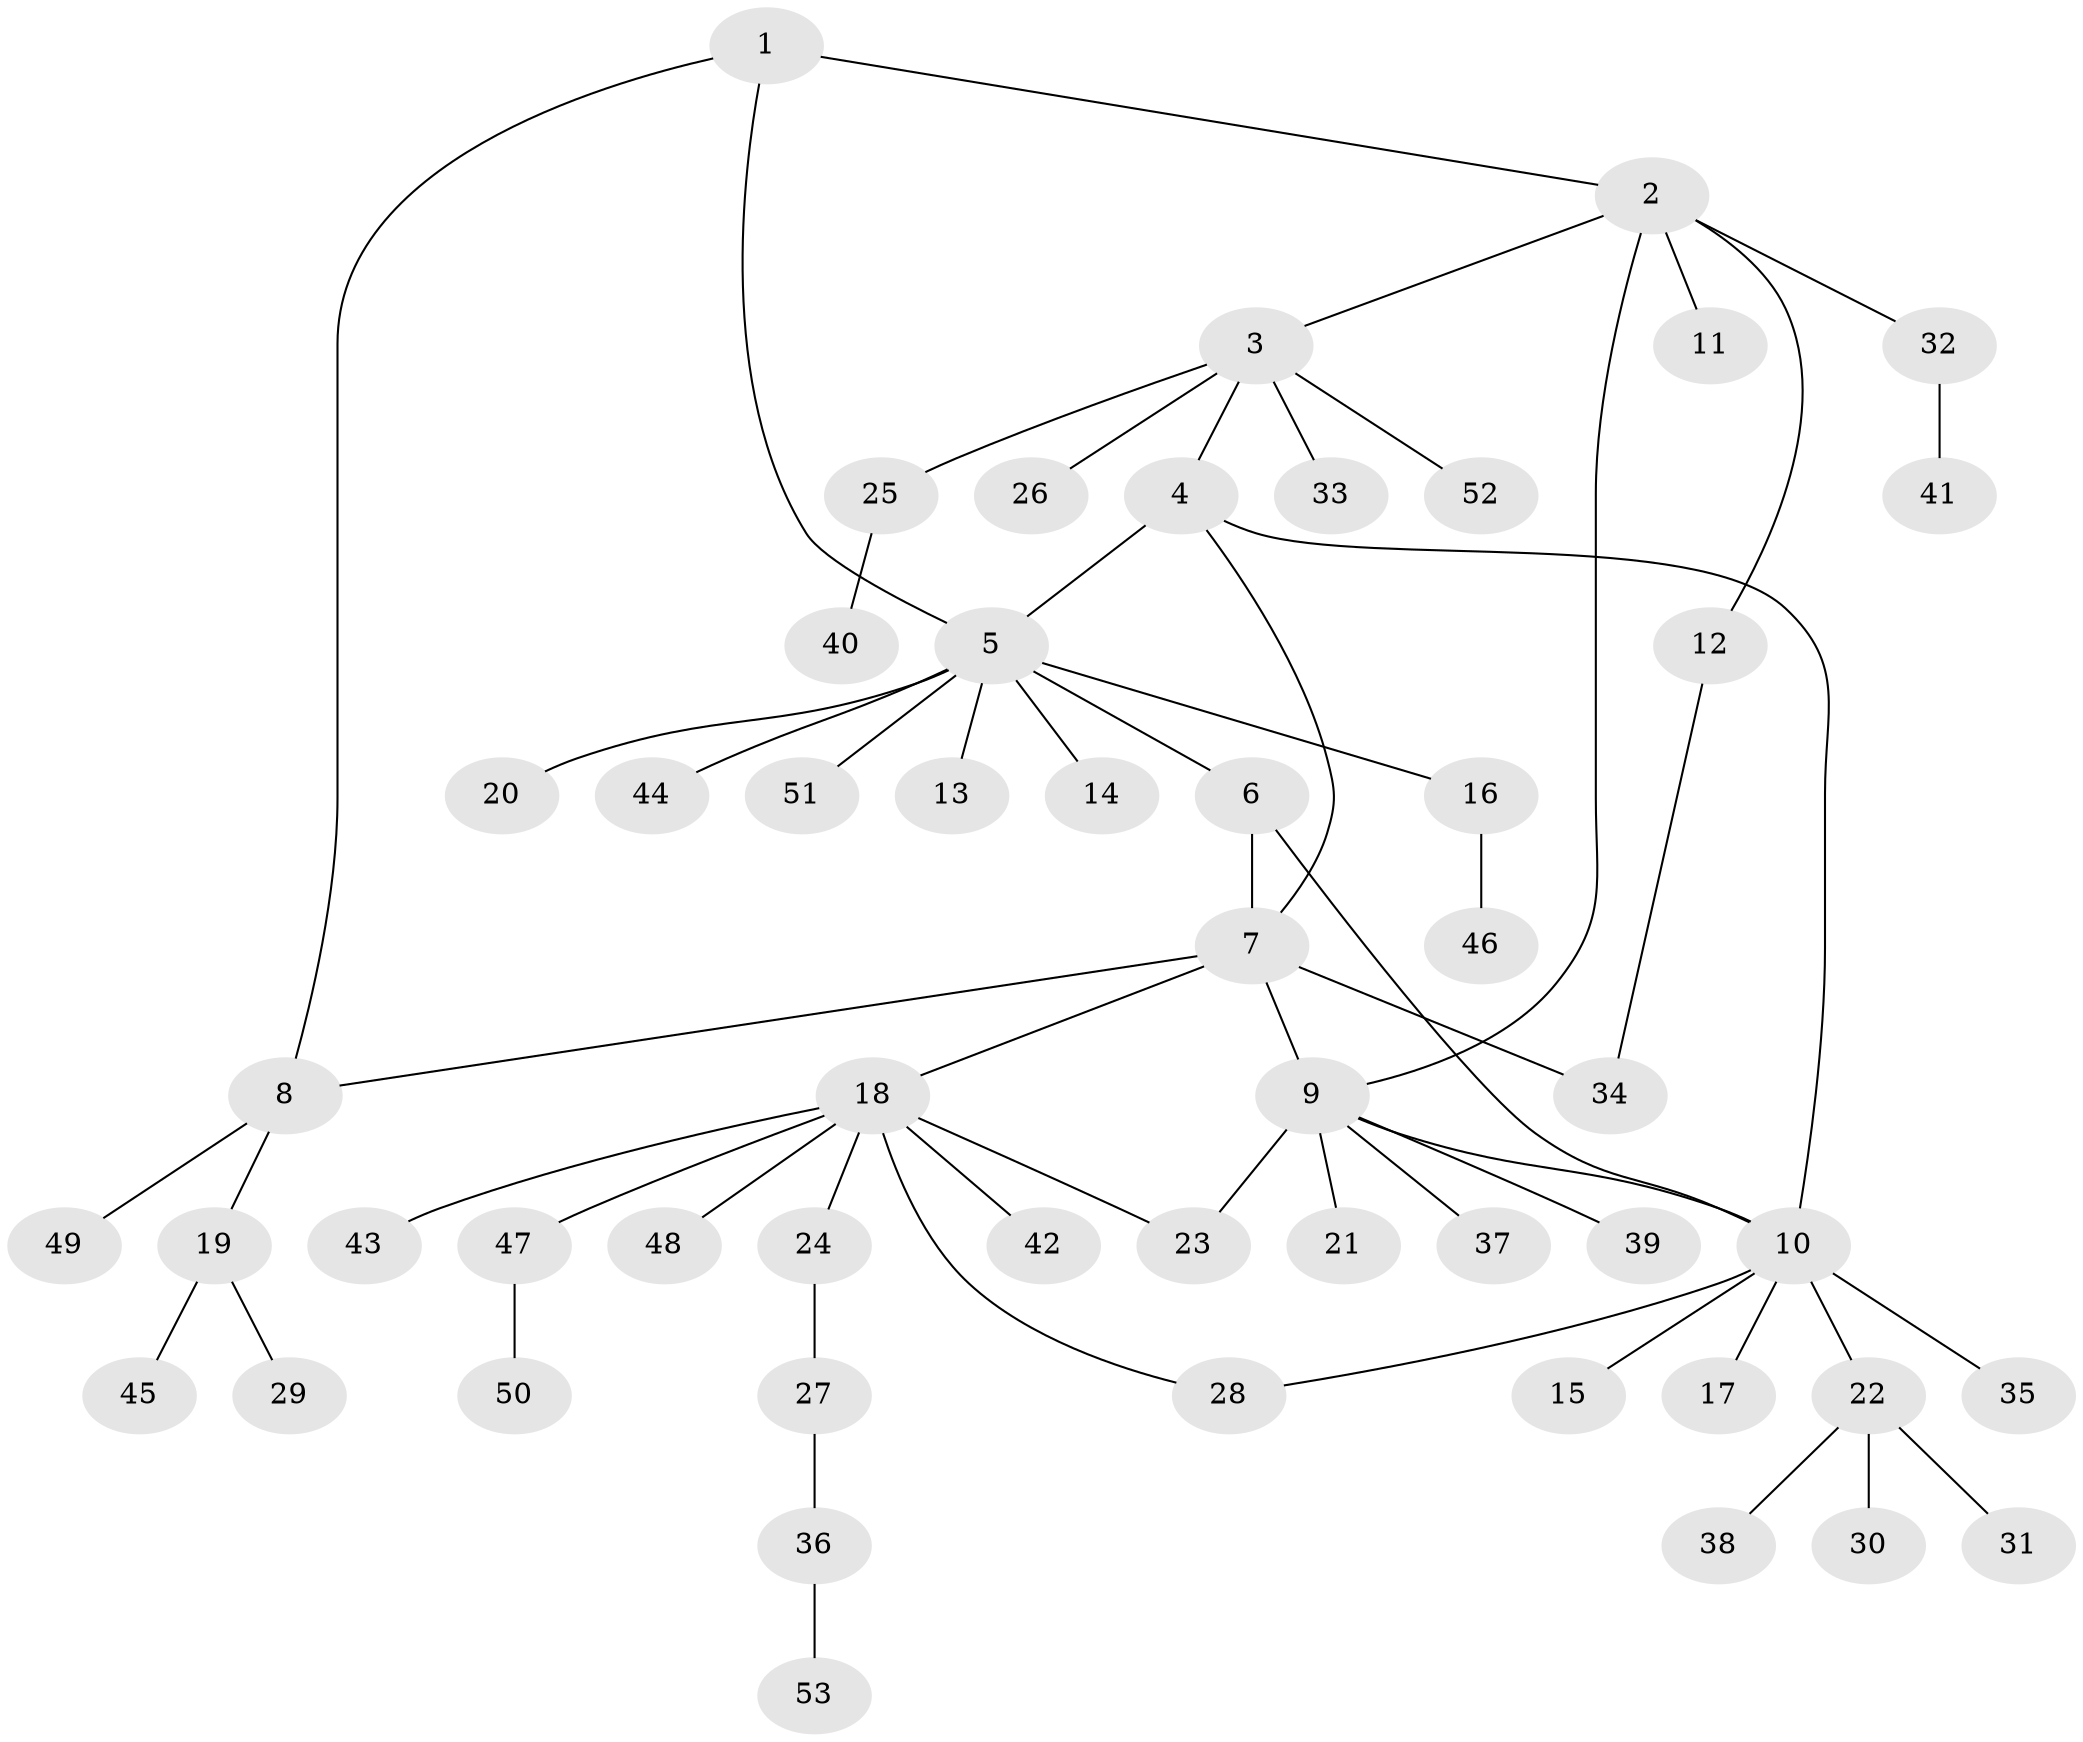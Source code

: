 // coarse degree distribution, {3: 0.125, 6: 0.075, 5: 0.025, 11: 0.025, 7: 0.025, 1: 0.6, 2: 0.1, 8: 0.025}
// Generated by graph-tools (version 1.1) at 2025/52/02/27/25 19:52:19]
// undirected, 53 vertices, 61 edges
graph export_dot {
graph [start="1"]
  node [color=gray90,style=filled];
  1;
  2;
  3;
  4;
  5;
  6;
  7;
  8;
  9;
  10;
  11;
  12;
  13;
  14;
  15;
  16;
  17;
  18;
  19;
  20;
  21;
  22;
  23;
  24;
  25;
  26;
  27;
  28;
  29;
  30;
  31;
  32;
  33;
  34;
  35;
  36;
  37;
  38;
  39;
  40;
  41;
  42;
  43;
  44;
  45;
  46;
  47;
  48;
  49;
  50;
  51;
  52;
  53;
  1 -- 2;
  1 -- 5;
  1 -- 8;
  2 -- 3;
  2 -- 9;
  2 -- 11;
  2 -- 12;
  2 -- 32;
  3 -- 4;
  3 -- 25;
  3 -- 26;
  3 -- 33;
  3 -- 52;
  4 -- 5;
  4 -- 7;
  4 -- 10;
  5 -- 6;
  5 -- 13;
  5 -- 14;
  5 -- 16;
  5 -- 20;
  5 -- 44;
  5 -- 51;
  6 -- 7;
  6 -- 10;
  7 -- 8;
  7 -- 9;
  7 -- 18;
  7 -- 34;
  8 -- 19;
  8 -- 49;
  9 -- 10;
  9 -- 21;
  9 -- 23;
  9 -- 37;
  9 -- 39;
  10 -- 15;
  10 -- 17;
  10 -- 22;
  10 -- 28;
  10 -- 35;
  12 -- 34;
  16 -- 46;
  18 -- 23;
  18 -- 24;
  18 -- 28;
  18 -- 42;
  18 -- 43;
  18 -- 47;
  18 -- 48;
  19 -- 29;
  19 -- 45;
  22 -- 30;
  22 -- 31;
  22 -- 38;
  24 -- 27;
  25 -- 40;
  27 -- 36;
  32 -- 41;
  36 -- 53;
  47 -- 50;
}
